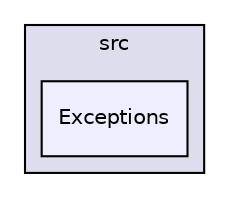digraph "D:/Work/Programmieren/Java/D-MARLA/Implementation/ZeroTypes/src/Exceptions" {
  compound=true
  node [ fontsize="10", fontname="Helvetica"];
  edge [ labelfontsize="10", labelfontname="Helvetica"];
  subgraph clusterdir_83c27a1a8280ea473d9aae3ae06dc9ce {
    graph [ bgcolor="#ddddee", pencolor="black", label="src" fontname="Helvetica", fontsize="10", URL="dir_83c27a1a8280ea473d9aae3ae06dc9ce.html"]
  dir_a78b357509627df0097b2e2af722d3a5 [shape=box, label="Exceptions", style="filled", fillcolor="#eeeeff", pencolor="black", URL="dir_a78b357509627df0097b2e2af722d3a5.html"];
  }
}
